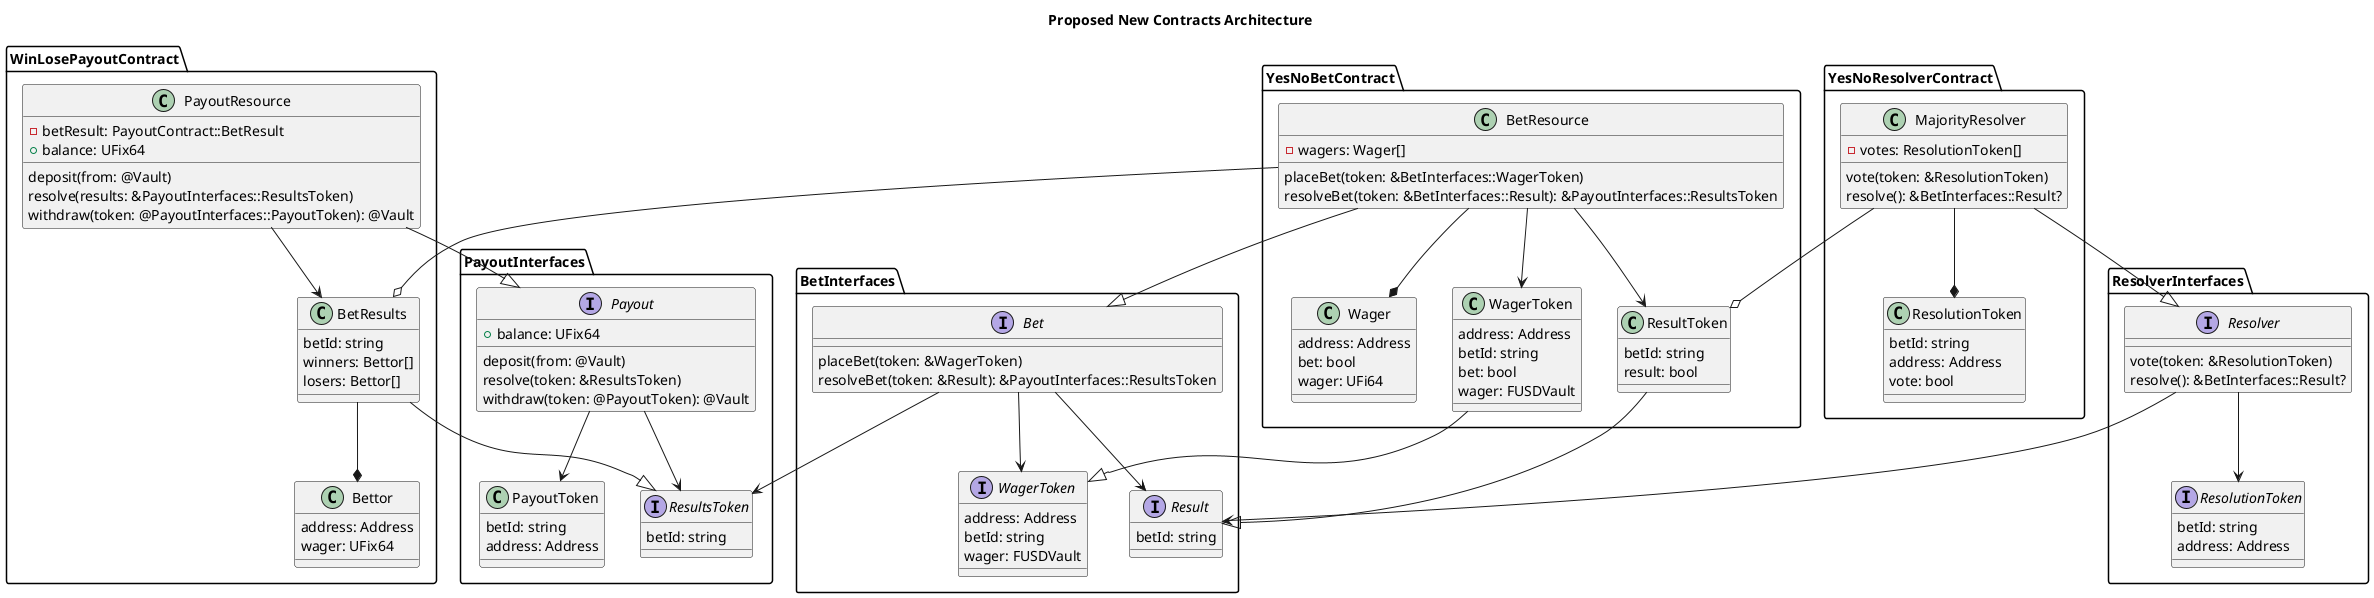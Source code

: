 @startuml newContractArch

title Proposed New Contracts Architecture

namespace BetInterfaces {
    interface WagerToken {
        address: Address
        betId: string
        wager: FUSDVault
    }

    interface Result {
        betId: string
    }

    interface Bet {
        placeBet(token: &WagerToken)
        resolveBet(token: &Result): &PayoutInterfaces::ResultsToken
    }
}

namespace YesNoBetContract {
    class Wager {
        address: Address
        bet: bool
        wager: UFi64
    }

    class WagerToken {
        address: Address
        betId: string
        bet: bool
        wager: FUSDVault
    }

    class ResultToken {
        betId: string
        result: bool
    }

    class BetResource {
        - wagers: Wager[]
        
        placeBet(token: &BetInterfaces::WagerToken)
        resolveBet(token: &BetInterfaces::Result): &PayoutInterfaces::ResultsToken
    }
}

namespace ResolverInterfaces {
    interface ResolutionToken {
        betId: string
        address: Address
    }

    interface Resolver {
        vote(token: &ResolutionToken)
        resolve(): &BetInterfaces::Result?
    }
}

namespace YesNoResolverContract {
    class ResolutionToken {
        betId: string
        address: Address
        vote: bool
    }

    class MajorityResolver {
        - votes: ResolutionToken[]
        
        vote(token: &ResolutionToken)
        resolve(): &BetInterfaces::Result?
    }
}

namespace PayoutInterfaces {
    class PayoutToken {
        betId: string
        address: Address
    }

    interface ResultsToken {
        betId: string
    }

    interface Payout {
        +balance: UFix64
        deposit(from: @Vault)
        resolve(token: &ResultsToken)
        withdraw(token: @PayoutToken): @Vault
    }
}

namespace WinLosePayoutContract {
    class Bettor {
        address: Address
        wager: UFix64
    }

    class BetResults {
        betId: string
        winners: Bettor[]
        losers: Bettor[]
    }

    class PayoutResource {
        - betResult: PayoutContract::BetResult
        +balance: UFix64
        deposit(from: @Vault)
        resolve(results: &PayoutInterfaces::ResultsToken)
        withdraw(token: @PayoutInterfaces::PayoutToken): @Vault
    }
}


PayoutInterfaces.Payout --> PayoutInterfaces.PayoutToken
PayoutInterfaces.Payout --> PayoutInterfaces.ResultsToken
WinLosePayoutContract.PayoutResource --|> PayoutInterfaces.Payout
WinLosePayoutContract.PayoutResource --> WinLosePayoutContract.BetResults
WinLosePayoutContract.BetResults --* WinLosePayoutContract.Bettor
WinLosePayoutContract.BetResults --|> PayoutInterfaces.ResultsToken

BetInterfaces.Bet --> BetInterfaces.WagerToken
BetInterfaces.Bet --> BetInterfaces.Result
BetInterfaces.Bet --> PayoutInterfaces.ResultsToken
YesNoBetContract.BetResource --|> BetInterfaces.Bet
YesNoBetContract.BetResource --* YesNoBetContract.Wager
YesNoBetContract.BetResource --> YesNoBetContract.WagerToken
YesNoBetContract.BetResource --> YesNoBetContract.ResultToken
YesNoBetContract.BetResource --o WinLosePayoutContract.BetResults
YesNoBetContract.WagerToken --|> BetInterfaces.WagerToken
YesNoBetContract.ResultToken --|> BetInterfaces.Result

ResolverInterfaces.Resolver --> ResolverInterfaces.ResolutionToken
ResolverInterfaces.Resolver --> BetInterfaces.Result
YesNoResolverContract.MajorityResolver --|> ResolverInterfaces.Resolver
YesNoResolverContract.MajorityResolver --* YesNoResolverContract.ResolutionToken
YesNoResolverContract.MajorityResolver --o YesNoBetContract.ResultToken
@enduml
